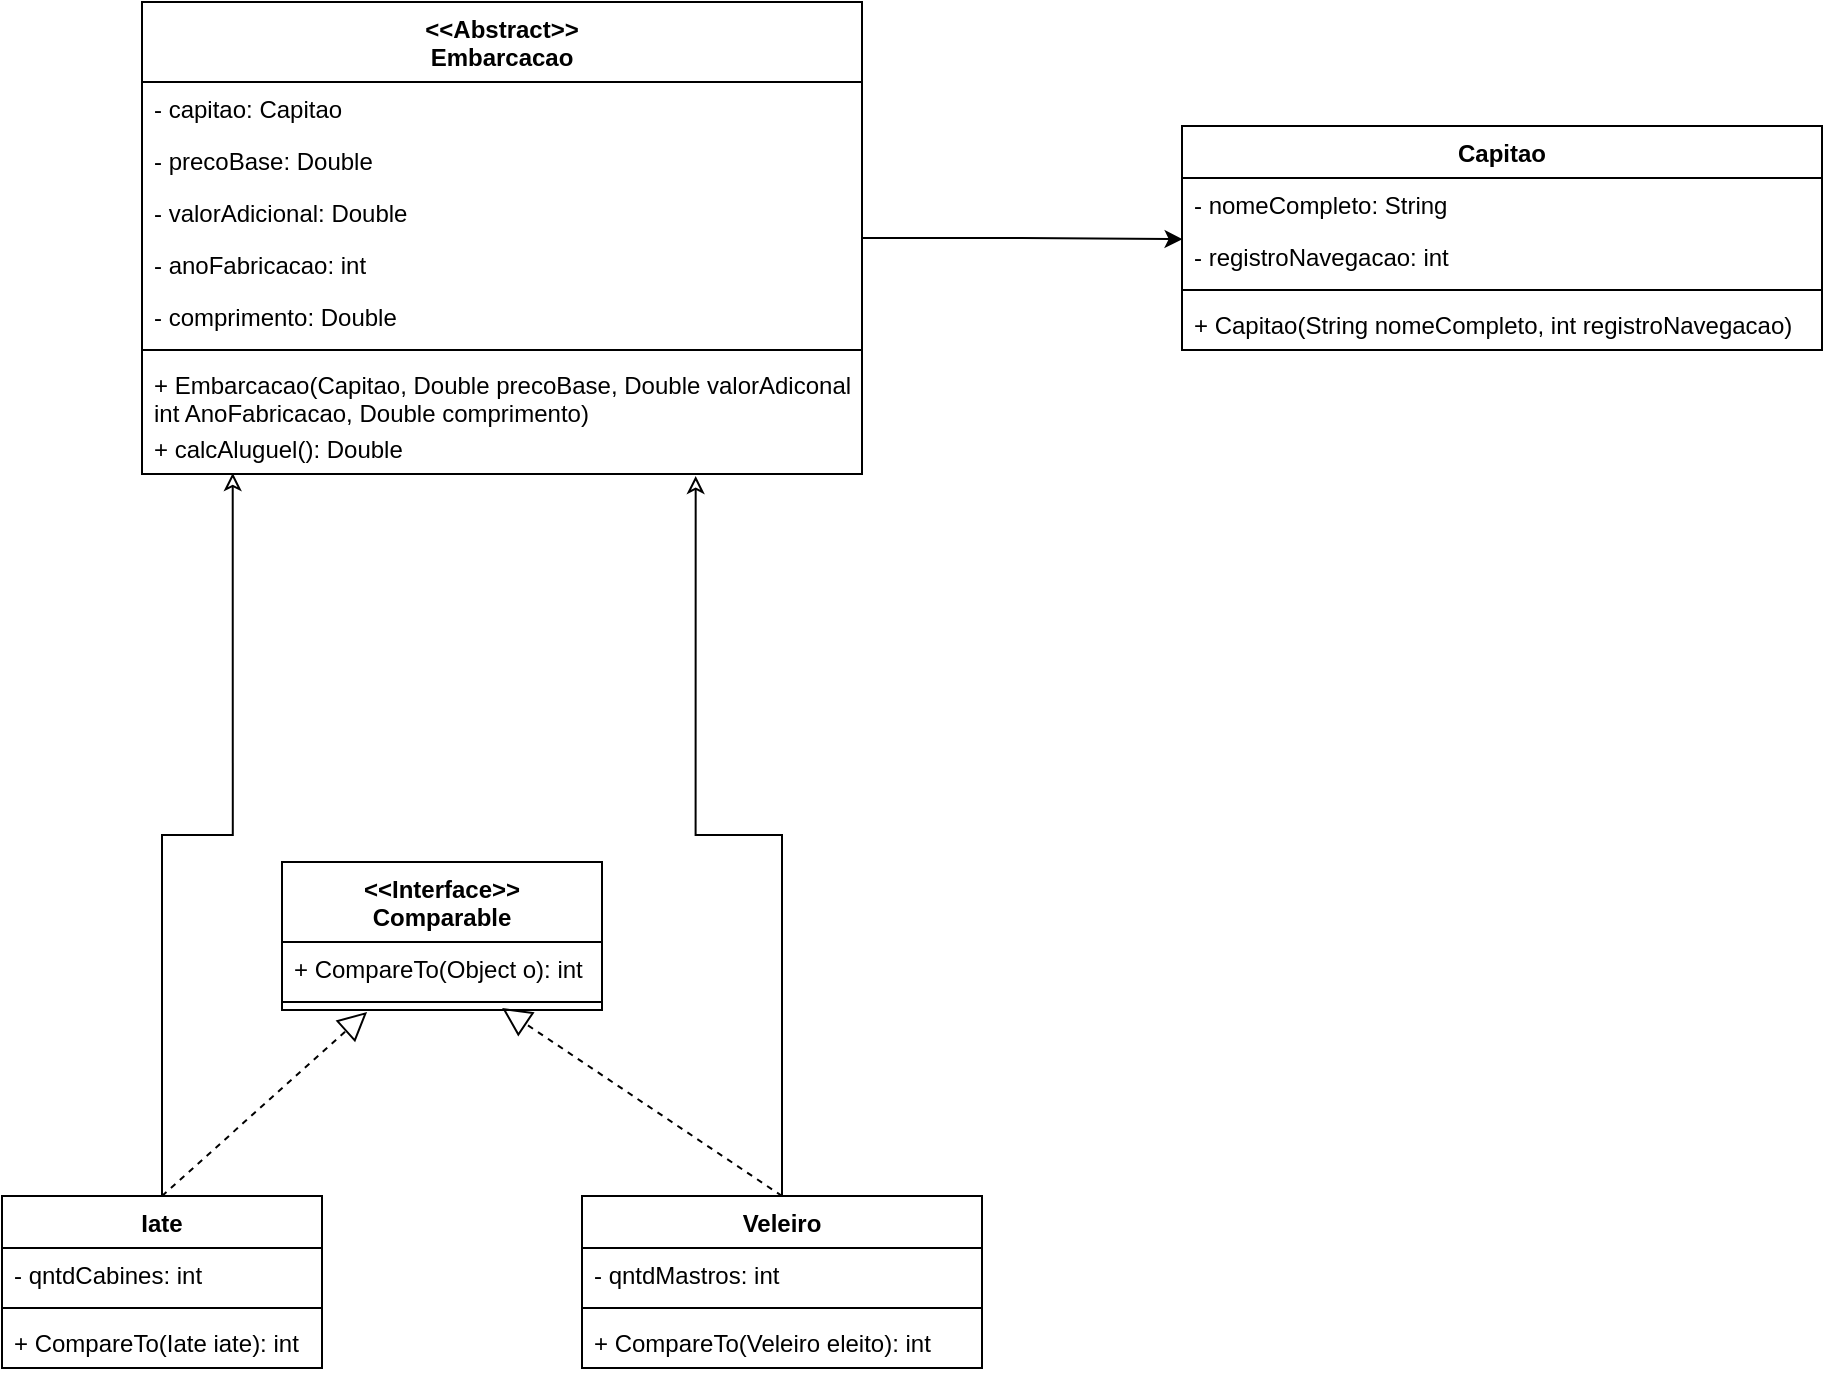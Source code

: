 <mxfile version="15.1.4" type="github">
  <diagram id="K_CndqEZs2XUCE6XKT8w" name="Page-1">
    <mxGraphModel dx="1371" dy="708" grid="1" gridSize="10" guides="1" tooltips="1" connect="1" arrows="1" fold="1" page="1" pageScale="1" pageWidth="827" pageHeight="1169" math="0" shadow="0">
      <root>
        <mxCell id="0" />
        <mxCell id="1" parent="0" />
        <mxCell id="8quAK7PrHVSTTUExcC-_-35" style="edgeStyle=orthogonalEdgeStyle;rounded=0;orthogonalLoop=1;jettySize=auto;html=1;entryX=0.001;entryY=0.176;entryDx=0;entryDy=0;entryPerimeter=0;" edge="1" parent="1" source="8quAK7PrHVSTTUExcC-_-1" target="8quAK7PrHVSTTUExcC-_-21">
          <mxGeometry relative="1" as="geometry" />
        </mxCell>
        <mxCell id="8quAK7PrHVSTTUExcC-_-1" value="&lt;&lt;Abstract&gt;&gt;&#xa;Embarcacao" style="swimlane;fontStyle=1;align=center;verticalAlign=top;childLayout=stackLayout;horizontal=1;startSize=40;horizontalStack=0;resizeParent=1;resizeParentMax=0;resizeLast=0;collapsible=1;marginBottom=0;" vertex="1" parent="1">
          <mxGeometry x="160" y="60" width="360" height="236" as="geometry" />
        </mxCell>
        <mxCell id="8quAK7PrHVSTTUExcC-_-2" value="- capitao: Capitao" style="text;strokeColor=none;fillColor=none;align=left;verticalAlign=top;spacingLeft=4;spacingRight=4;overflow=hidden;rotatable=0;points=[[0,0.5],[1,0.5]];portConstraint=eastwest;" vertex="1" parent="8quAK7PrHVSTTUExcC-_-1">
          <mxGeometry y="40" width="360" height="26" as="geometry" />
        </mxCell>
        <mxCell id="8quAK7PrHVSTTUExcC-_-17" value="- precoBase: Double" style="text;strokeColor=none;fillColor=none;align=left;verticalAlign=top;spacingLeft=4;spacingRight=4;overflow=hidden;rotatable=0;points=[[0,0.5],[1,0.5]];portConstraint=eastwest;" vertex="1" parent="8quAK7PrHVSTTUExcC-_-1">
          <mxGeometry y="66" width="360" height="26" as="geometry" />
        </mxCell>
        <mxCell id="8quAK7PrHVSTTUExcC-_-18" value="- valorAdicional: Double" style="text;strokeColor=none;fillColor=none;align=left;verticalAlign=top;spacingLeft=4;spacingRight=4;overflow=hidden;rotatable=0;points=[[0,0.5],[1,0.5]];portConstraint=eastwest;" vertex="1" parent="8quAK7PrHVSTTUExcC-_-1">
          <mxGeometry y="92" width="360" height="26" as="geometry" />
        </mxCell>
        <mxCell id="8quAK7PrHVSTTUExcC-_-19" value="- anoFabricacao: int" style="text;strokeColor=none;fillColor=none;align=left;verticalAlign=top;spacingLeft=4;spacingRight=4;overflow=hidden;rotatable=0;points=[[0,0.5],[1,0.5]];portConstraint=eastwest;" vertex="1" parent="8quAK7PrHVSTTUExcC-_-1">
          <mxGeometry y="118" width="360" height="26" as="geometry" />
        </mxCell>
        <mxCell id="8quAK7PrHVSTTUExcC-_-20" value="- comprimento: Double" style="text;strokeColor=none;fillColor=none;align=left;verticalAlign=top;spacingLeft=4;spacingRight=4;overflow=hidden;rotatable=0;points=[[0,0.5],[1,0.5]];portConstraint=eastwest;" vertex="1" parent="8quAK7PrHVSTTUExcC-_-1">
          <mxGeometry y="144" width="360" height="26" as="geometry" />
        </mxCell>
        <mxCell id="8quAK7PrHVSTTUExcC-_-3" value="" style="line;strokeWidth=1;fillColor=none;align=left;verticalAlign=middle;spacingTop=-1;spacingLeft=3;spacingRight=3;rotatable=0;labelPosition=right;points=[];portConstraint=eastwest;" vertex="1" parent="8quAK7PrHVSTTUExcC-_-1">
          <mxGeometry y="170" width="360" height="8" as="geometry" />
        </mxCell>
        <mxCell id="8quAK7PrHVSTTUExcC-_-4" value="+ Embarcacao(Capitao, Double precoBase, Double valorAdiconal, &#xa;int AnoFabricacao, Double comprimento)" style="text;strokeColor=none;fillColor=none;align=left;verticalAlign=top;spacingLeft=4;spacingRight=4;overflow=hidden;rotatable=0;points=[[0,0.5],[1,0.5]];portConstraint=eastwest;" vertex="1" parent="8quAK7PrHVSTTUExcC-_-1">
          <mxGeometry y="178" width="360" height="32" as="geometry" />
        </mxCell>
        <mxCell id="8quAK7PrHVSTTUExcC-_-36" value="+ calcAluguel(): Double" style="text;strokeColor=none;fillColor=none;align=left;verticalAlign=top;spacingLeft=4;spacingRight=4;overflow=hidden;rotatable=0;points=[[0,0.5],[1,0.5]];portConstraint=eastwest;" vertex="1" parent="8quAK7PrHVSTTUExcC-_-1">
          <mxGeometry y="210" width="360" height="26" as="geometry" />
        </mxCell>
        <mxCell id="8quAK7PrHVSTTUExcC-_-32" style="edgeStyle=orthogonalEdgeStyle;rounded=0;orthogonalLoop=1;jettySize=auto;html=1;endArrow=classic;endFill=0;entryX=0.126;entryY=0.982;entryDx=0;entryDy=0;entryPerimeter=0;" edge="1" parent="1" source="8quAK7PrHVSTTUExcC-_-5" target="8quAK7PrHVSTTUExcC-_-36">
          <mxGeometry relative="1" as="geometry">
            <mxPoint x="206" y="300" as="targetPoint" />
          </mxGeometry>
        </mxCell>
        <mxCell id="8quAK7PrHVSTTUExcC-_-5" value="Iate" style="swimlane;fontStyle=1;align=center;verticalAlign=top;childLayout=stackLayout;horizontal=1;startSize=26;horizontalStack=0;resizeParent=1;resizeParentMax=0;resizeLast=0;collapsible=1;marginBottom=0;" vertex="1" parent="1">
          <mxGeometry x="90" y="657" width="160" height="86" as="geometry" />
        </mxCell>
        <mxCell id="8quAK7PrHVSTTUExcC-_-6" value="- qntdCabines: int&#xa;" style="text;strokeColor=none;fillColor=none;align=left;verticalAlign=top;spacingLeft=4;spacingRight=4;overflow=hidden;rotatable=0;points=[[0,0.5],[1,0.5]];portConstraint=eastwest;" vertex="1" parent="8quAK7PrHVSTTUExcC-_-5">
          <mxGeometry y="26" width="160" height="26" as="geometry" />
        </mxCell>
        <mxCell id="8quAK7PrHVSTTUExcC-_-7" value="" style="line;strokeWidth=1;fillColor=none;align=left;verticalAlign=middle;spacingTop=-1;spacingLeft=3;spacingRight=3;rotatable=0;labelPosition=right;points=[];portConstraint=eastwest;" vertex="1" parent="8quAK7PrHVSTTUExcC-_-5">
          <mxGeometry y="52" width="160" height="8" as="geometry" />
        </mxCell>
        <mxCell id="8quAK7PrHVSTTUExcC-_-8" value="+ CompareTo(Iate iate): int" style="text;strokeColor=none;fillColor=none;align=left;verticalAlign=top;spacingLeft=4;spacingRight=4;overflow=hidden;rotatable=0;points=[[0,0.5],[1,0.5]];portConstraint=eastwest;" vertex="1" parent="8quAK7PrHVSTTUExcC-_-5">
          <mxGeometry y="60" width="160" height="26" as="geometry" />
        </mxCell>
        <mxCell id="8quAK7PrHVSTTUExcC-_-34" style="edgeStyle=orthogonalEdgeStyle;rounded=0;orthogonalLoop=1;jettySize=auto;html=1;endArrow=classic;endFill=0;entryX=0.769;entryY=1.038;entryDx=0;entryDy=0;entryPerimeter=0;" edge="1" parent="1" source="8quAK7PrHVSTTUExcC-_-9" target="8quAK7PrHVSTTUExcC-_-36">
          <mxGeometry relative="1" as="geometry">
            <mxPoint x="305" y="290" as="targetPoint" />
          </mxGeometry>
        </mxCell>
        <mxCell id="8quAK7PrHVSTTUExcC-_-9" value="Veleiro" style="swimlane;fontStyle=1;align=center;verticalAlign=top;childLayout=stackLayout;horizontal=1;startSize=26;horizontalStack=0;resizeParent=1;resizeParentMax=0;resizeLast=0;collapsible=1;marginBottom=0;" vertex="1" parent="1">
          <mxGeometry x="380" y="657" width="200" height="86" as="geometry" />
        </mxCell>
        <mxCell id="8quAK7PrHVSTTUExcC-_-10" value="- qntdMastros: int" style="text;strokeColor=none;fillColor=none;align=left;verticalAlign=top;spacingLeft=4;spacingRight=4;overflow=hidden;rotatable=0;points=[[0,0.5],[1,0.5]];portConstraint=eastwest;" vertex="1" parent="8quAK7PrHVSTTUExcC-_-9">
          <mxGeometry y="26" width="200" height="26" as="geometry" />
        </mxCell>
        <mxCell id="8quAK7PrHVSTTUExcC-_-11" value="" style="line;strokeWidth=1;fillColor=none;align=left;verticalAlign=middle;spacingTop=-1;spacingLeft=3;spacingRight=3;rotatable=0;labelPosition=right;points=[];portConstraint=eastwest;" vertex="1" parent="8quAK7PrHVSTTUExcC-_-9">
          <mxGeometry y="52" width="200" height="8" as="geometry" />
        </mxCell>
        <mxCell id="8quAK7PrHVSTTUExcC-_-12" value="+ CompareTo(Veleiro eleito): int" style="text;strokeColor=none;fillColor=none;align=left;verticalAlign=top;spacingLeft=4;spacingRight=4;overflow=hidden;rotatable=0;points=[[0,0.5],[1,0.5]];portConstraint=eastwest;" vertex="1" parent="8quAK7PrHVSTTUExcC-_-9">
          <mxGeometry y="60" width="200" height="26" as="geometry" />
        </mxCell>
        <mxCell id="8quAK7PrHVSTTUExcC-_-13" value="Capitao" style="swimlane;fontStyle=1;align=center;verticalAlign=top;childLayout=stackLayout;horizontal=1;startSize=26;horizontalStack=0;resizeParent=1;resizeParentMax=0;resizeLast=0;collapsible=1;marginBottom=0;" vertex="1" parent="1">
          <mxGeometry x="680" y="122" width="320" height="112" as="geometry" />
        </mxCell>
        <mxCell id="8quAK7PrHVSTTUExcC-_-14" value="- nomeCompleto: String" style="text;strokeColor=none;fillColor=none;align=left;verticalAlign=top;spacingLeft=4;spacingRight=4;overflow=hidden;rotatable=0;points=[[0,0.5],[1,0.5]];portConstraint=eastwest;" vertex="1" parent="8quAK7PrHVSTTUExcC-_-13">
          <mxGeometry y="26" width="320" height="26" as="geometry" />
        </mxCell>
        <mxCell id="8quAK7PrHVSTTUExcC-_-21" value="- registroNavegacao: int" style="text;strokeColor=none;fillColor=none;align=left;verticalAlign=top;spacingLeft=4;spacingRight=4;overflow=hidden;rotatable=0;points=[[0,0.5],[1,0.5]];portConstraint=eastwest;" vertex="1" parent="8quAK7PrHVSTTUExcC-_-13">
          <mxGeometry y="52" width="320" height="26" as="geometry" />
        </mxCell>
        <mxCell id="8quAK7PrHVSTTUExcC-_-15" value="" style="line;strokeWidth=1;fillColor=none;align=left;verticalAlign=middle;spacingTop=-1;spacingLeft=3;spacingRight=3;rotatable=0;labelPosition=right;points=[];portConstraint=eastwest;" vertex="1" parent="8quAK7PrHVSTTUExcC-_-13">
          <mxGeometry y="78" width="320" height="8" as="geometry" />
        </mxCell>
        <mxCell id="8quAK7PrHVSTTUExcC-_-16" value="+ Capitao(String nomeCompleto, int registroNavegacao)" style="text;strokeColor=none;fillColor=none;align=left;verticalAlign=top;spacingLeft=4;spacingRight=4;overflow=hidden;rotatable=0;points=[[0,0.5],[1,0.5]];portConstraint=eastwest;" vertex="1" parent="8quAK7PrHVSTTUExcC-_-13">
          <mxGeometry y="86" width="320" height="26" as="geometry" />
        </mxCell>
        <mxCell id="8quAK7PrHVSTTUExcC-_-22" value="&lt;&lt;Interface&gt;&gt;&#xa;Comparable" style="swimlane;fontStyle=1;align=center;verticalAlign=top;childLayout=stackLayout;horizontal=1;startSize=40;horizontalStack=0;resizeParent=1;resizeParentMax=0;resizeLast=0;collapsible=1;marginBottom=0;" vertex="1" parent="1">
          <mxGeometry x="230" y="490" width="160" height="74" as="geometry" />
        </mxCell>
        <mxCell id="8quAK7PrHVSTTUExcC-_-23" value="+ CompareTo(Object o): int" style="text;strokeColor=none;fillColor=none;align=left;verticalAlign=top;spacingLeft=4;spacingRight=4;overflow=hidden;rotatable=0;points=[[0,0.5],[1,0.5]];portConstraint=eastwest;" vertex="1" parent="8quAK7PrHVSTTUExcC-_-22">
          <mxGeometry y="40" width="160" height="26" as="geometry" />
        </mxCell>
        <mxCell id="8quAK7PrHVSTTUExcC-_-24" value="" style="line;strokeWidth=1;fillColor=none;align=left;verticalAlign=middle;spacingTop=-1;spacingLeft=3;spacingRight=3;rotatable=0;labelPosition=right;points=[];portConstraint=eastwest;" vertex="1" parent="8quAK7PrHVSTTUExcC-_-22">
          <mxGeometry y="66" width="160" height="8" as="geometry" />
        </mxCell>
        <mxCell id="8quAK7PrHVSTTUExcC-_-30" value="" style="endArrow=block;dashed=1;endFill=0;endSize=12;html=1;exitX=0.5;exitY=0;exitDx=0;exitDy=0;entryX=0.266;entryY=1.118;entryDx=0;entryDy=0;entryPerimeter=0;" edge="1" parent="1" source="8quAK7PrHVSTTUExcC-_-5" target="8quAK7PrHVSTTUExcC-_-24">
          <mxGeometry width="160" relative="1" as="geometry">
            <mxPoint x="230" y="477" as="sourcePoint" />
            <mxPoint x="262" y="524.998" as="targetPoint" />
          </mxGeometry>
        </mxCell>
        <mxCell id="8quAK7PrHVSTTUExcC-_-31" value="" style="endArrow=block;dashed=1;endFill=0;endSize=12;html=1;exitX=0.5;exitY=0;exitDx=0;exitDy=0;entryX=0.688;entryY=0.875;entryDx=0;entryDy=0;entryPerimeter=0;" edge="1" parent="1" source="8quAK7PrHVSTTUExcC-_-9" target="8quAK7PrHVSTTUExcC-_-24">
          <mxGeometry width="160" relative="1" as="geometry">
            <mxPoint x="230" y="477" as="sourcePoint" />
            <mxPoint x="390" y="477" as="targetPoint" />
          </mxGeometry>
        </mxCell>
      </root>
    </mxGraphModel>
  </diagram>
</mxfile>
